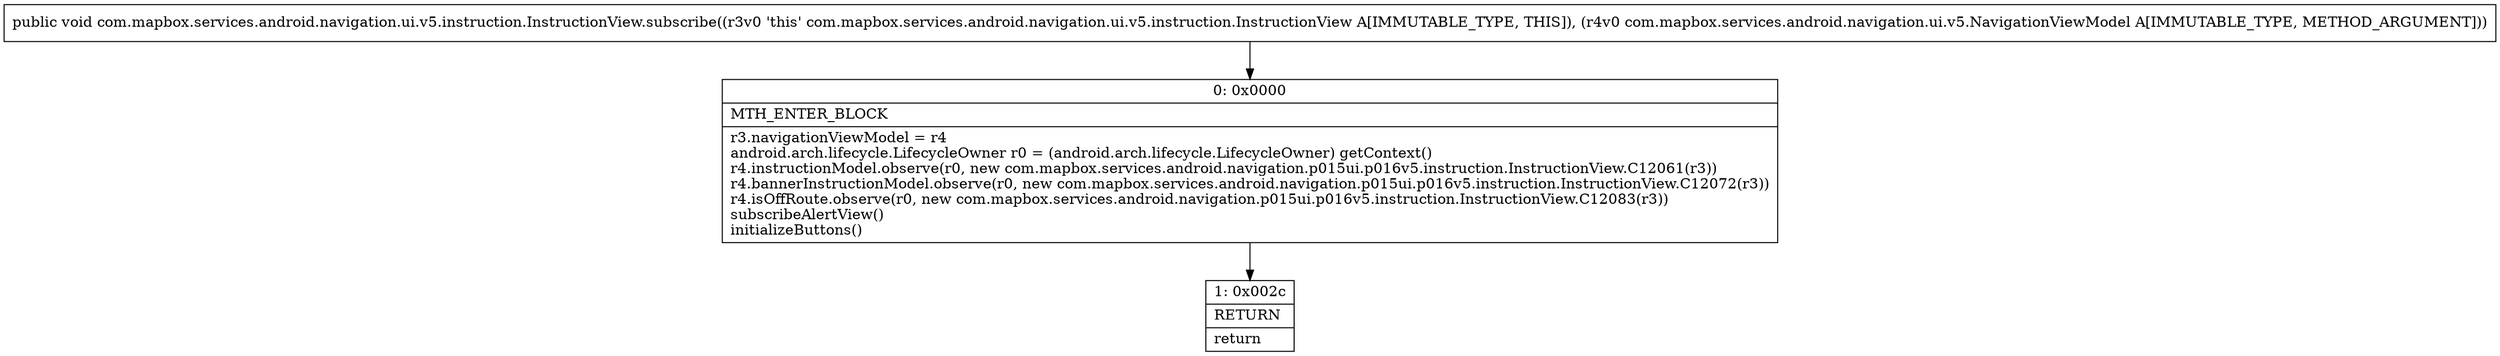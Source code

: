 digraph "CFG forcom.mapbox.services.android.navigation.ui.v5.instruction.InstructionView.subscribe(Lcom\/mapbox\/services\/android\/navigation\/ui\/v5\/NavigationViewModel;)V" {
Node_0 [shape=record,label="{0\:\ 0x0000|MTH_ENTER_BLOCK\l|r3.navigationViewModel = r4\landroid.arch.lifecycle.LifecycleOwner r0 = (android.arch.lifecycle.LifecycleOwner) getContext()\lr4.instructionModel.observe(r0, new com.mapbox.services.android.navigation.p015ui.p016v5.instruction.InstructionView.C12061(r3))\lr4.bannerInstructionModel.observe(r0, new com.mapbox.services.android.navigation.p015ui.p016v5.instruction.InstructionView.C12072(r3))\lr4.isOffRoute.observe(r0, new com.mapbox.services.android.navigation.p015ui.p016v5.instruction.InstructionView.C12083(r3))\lsubscribeAlertView()\linitializeButtons()\l}"];
Node_1 [shape=record,label="{1\:\ 0x002c|RETURN\l|return\l}"];
MethodNode[shape=record,label="{public void com.mapbox.services.android.navigation.ui.v5.instruction.InstructionView.subscribe((r3v0 'this' com.mapbox.services.android.navigation.ui.v5.instruction.InstructionView A[IMMUTABLE_TYPE, THIS]), (r4v0 com.mapbox.services.android.navigation.ui.v5.NavigationViewModel A[IMMUTABLE_TYPE, METHOD_ARGUMENT])) }"];
MethodNode -> Node_0;
Node_0 -> Node_1;
}

